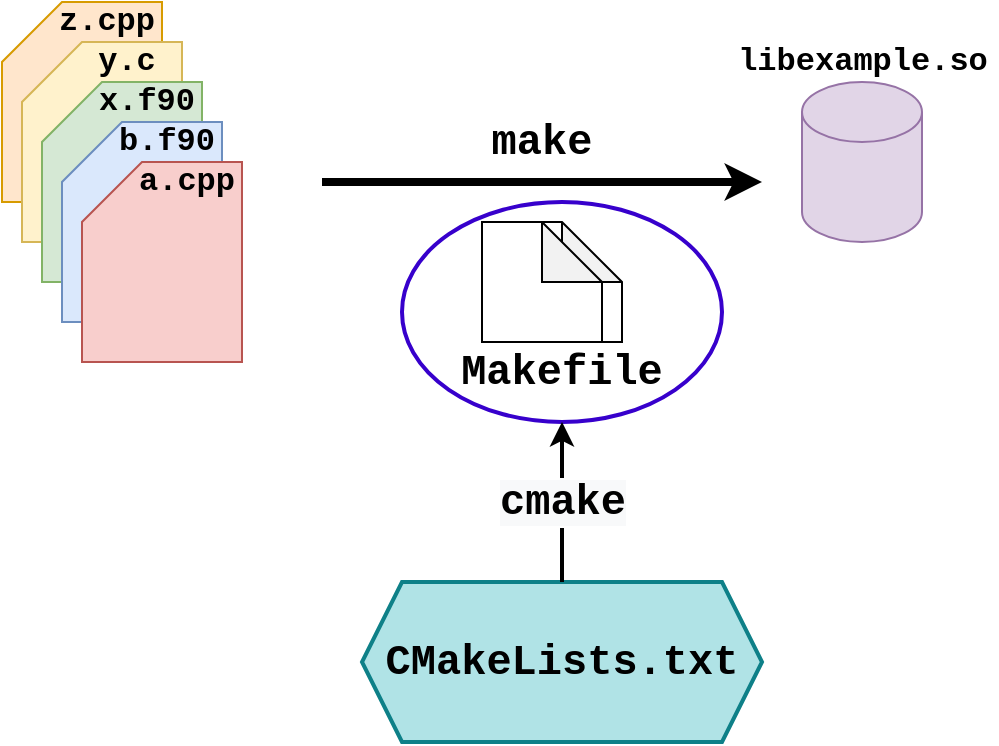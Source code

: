 <mxfile version="14.2.9" type="github">
  <diagram id="INKjwyb-vYpEfY8y4Dvn" name="Page-1">
    <mxGraphModel dx="1520" dy="858" grid="1" gridSize="10" guides="1" tooltips="1" connect="1" arrows="1" fold="1" page="1" pageScale="1" pageWidth="850" pageHeight="1100" math="0" shadow="0">
      <root>
        <mxCell id="0" />
        <mxCell id="1" parent="0" />
        <mxCell id="BVUqEI3EaJjl4weDqBMo-31" value="" style="shape=hexagon;perimeter=hexagonPerimeter2;whiteSpace=wrap;html=1;fixedSize=1;strokeWidth=2;fillColor=#b0e3e6;strokeColor=#0e8088;" parent="1" vertex="1">
          <mxGeometry x="300" y="430" width="200" height="80" as="geometry" />
        </mxCell>
        <mxCell id="BVUqEI3EaJjl4weDqBMo-24" value="" style="ellipse;whiteSpace=wrap;html=1;strokeColor=#3700CC;fontColor=#ffffff;fillColor=none;strokeWidth=2;" parent="1" vertex="1">
          <mxGeometry x="320" y="240" width="160" height="110" as="geometry" />
        </mxCell>
        <mxCell id="BVUqEI3EaJjl4weDqBMo-1" value="" style="shape=card;whiteSpace=wrap;html=1;fillColor=#ffe6cc;strokeColor=#d79b00;" parent="1" vertex="1">
          <mxGeometry x="120" y="140" width="80" height="100" as="geometry" />
        </mxCell>
        <mxCell id="BVUqEI3EaJjl4weDqBMo-2" value="" style="shape=card;whiteSpace=wrap;html=1;fillColor=#fff2cc;strokeColor=#d6b656;" parent="1" vertex="1">
          <mxGeometry x="130" y="160" width="80" height="100" as="geometry" />
        </mxCell>
        <mxCell id="BVUqEI3EaJjl4weDqBMo-3" value="" style="shape=card;whiteSpace=wrap;html=1;fillColor=#d5e8d4;strokeColor=#82b366;" parent="1" vertex="1">
          <mxGeometry x="140" y="180" width="80" height="100" as="geometry" />
        </mxCell>
        <mxCell id="BVUqEI3EaJjl4weDqBMo-4" value="" style="shape=card;whiteSpace=wrap;html=1;fillColor=#dae8fc;strokeColor=#6c8ebf;" parent="1" vertex="1">
          <mxGeometry x="150" y="200" width="80" height="100" as="geometry" />
        </mxCell>
        <mxCell id="BVUqEI3EaJjl4weDqBMo-5" value="" style="shape=card;whiteSpace=wrap;html=1;fillColor=#f8cecc;strokeColor=#b85450;" parent="1" vertex="1">
          <mxGeometry x="160" y="220" width="80" height="100" as="geometry" />
        </mxCell>
        <mxCell id="BVUqEI3EaJjl4weDqBMo-11" value="" style="shape=note;whiteSpace=wrap;html=1;backgroundOutline=1;darkOpacity=0.05;" parent="1" vertex="1">
          <mxGeometry x="370" y="250" width="60" height="60" as="geometry" />
        </mxCell>
        <mxCell id="BVUqEI3EaJjl4weDqBMo-17" value="" style="shape=note;whiteSpace=wrap;html=1;backgroundOutline=1;darkOpacity=0.05;" parent="1" vertex="1">
          <mxGeometry x="360" y="250" width="60" height="60" as="geometry" />
        </mxCell>
        <mxCell id="BVUqEI3EaJjl4weDqBMo-20" value="" style="shape=cylinder3;whiteSpace=wrap;html=1;boundedLbl=1;backgroundOutline=1;size=15;fillColor=#e1d5e7;strokeColor=#9673a6;" parent="1" vertex="1">
          <mxGeometry x="520" y="180" width="60" height="80" as="geometry" />
        </mxCell>
        <mxCell id="BVUqEI3EaJjl4weDqBMo-21" value="" style="endArrow=classic;html=1;strokeWidth=4;" parent="1" edge="1">
          <mxGeometry width="50" height="50" relative="1" as="geometry">
            <mxPoint x="280" y="230" as="sourcePoint" />
            <mxPoint x="500" y="230" as="targetPoint" />
          </mxGeometry>
        </mxCell>
        <mxCell id="BVUqEI3EaJjl4weDqBMo-22" value="&lt;font face=&quot;Courier New&quot; style=&quot;font-size: 21px&quot;&gt;&lt;b&gt;make&lt;/b&gt;&lt;/font&gt;" style="text;html=1;strokeColor=none;fillColor=none;align=center;verticalAlign=middle;whiteSpace=wrap;rounded=0;" parent="1" vertex="1">
          <mxGeometry x="350" y="200" width="80" height="20" as="geometry" />
        </mxCell>
        <mxCell id="BVUqEI3EaJjl4weDqBMo-23" value="&lt;font face=&quot;Courier New&quot; style=&quot;font-size: 21px&quot;&gt;&lt;b&gt;Makefile&lt;/b&gt;&lt;/font&gt;" style="text;html=1;strokeColor=none;fillColor=none;align=center;verticalAlign=middle;whiteSpace=wrap;rounded=0;" parent="1" vertex="1">
          <mxGeometry x="340" y="320" width="120" height="10" as="geometry" />
        </mxCell>
        <mxCell id="BVUqEI3EaJjl4weDqBMo-27" value="&lt;font face=&quot;Courier New&quot; style=&quot;font-size: 21px&quot;&gt;&lt;b&gt;CMakeLists.txt&lt;/b&gt;&lt;/font&gt;" style="text;html=1;strokeColor=none;fillColor=none;align=center;verticalAlign=middle;whiteSpace=wrap;rounded=0;" parent="1" vertex="1">
          <mxGeometry x="340" y="465" width="120" height="10" as="geometry" />
        </mxCell>
        <mxCell id="BVUqEI3EaJjl4weDqBMo-33" value="" style="endArrow=classic;html=1;strokeWidth=2;entryX=0.5;entryY=1;entryDx=0;entryDy=0;" parent="1" target="BVUqEI3EaJjl4weDqBMo-24" edge="1">
          <mxGeometry width="50" height="50" relative="1" as="geometry">
            <mxPoint x="400" y="430" as="sourcePoint" />
            <mxPoint x="450" y="380" as="targetPoint" />
          </mxGeometry>
        </mxCell>
        <mxCell id="BVUqEI3EaJjl4weDqBMo-34" value="&lt;b style=&quot;font-family: &amp;#34;courier new&amp;#34; ; font-size: 21px ; background-color: rgb(248 , 249 , 250)&quot;&gt;cmake&lt;/b&gt;" style="edgeLabel;html=1;align=center;verticalAlign=middle;resizable=0;points=[];" parent="BVUqEI3EaJjl4weDqBMo-33" vertex="1" connectable="0">
          <mxGeometry x="0.425" y="-1" relative="1" as="geometry">
            <mxPoint x="-1" y="17" as="offset" />
          </mxGeometry>
        </mxCell>
        <mxCell id="tW9lE9jyUCI_iE4Is0C6-1" value="&lt;font face=&quot;Courier New&quot; size=&quot;1&quot;&gt;&lt;b style=&quot;font-size: 16px&quot;&gt;libexample.so&lt;/b&gt;&lt;/font&gt;" style="text;html=1;strokeColor=none;fillColor=none;align=center;verticalAlign=middle;whiteSpace=wrap;rounded=0;" vertex="1" parent="1">
          <mxGeometry x="482.5" y="160" width="135" height="20" as="geometry" />
        </mxCell>
        <mxCell id="tW9lE9jyUCI_iE4Is0C6-2" value="&lt;font face=&quot;Courier New&quot; size=&quot;1&quot;&gt;&lt;b style=&quot;font-size: 16px&quot;&gt;b.f90&lt;/b&gt;&lt;/font&gt;" style="text;html=1;strokeColor=none;fillColor=none;align=center;verticalAlign=middle;whiteSpace=wrap;rounded=0;" vertex="1" parent="1">
          <mxGeometry x="175" y="200" width="55" height="20" as="geometry" />
        </mxCell>
        <mxCell id="tW9lE9jyUCI_iE4Is0C6-3" value="&lt;font face=&quot;Courier New&quot; size=&quot;1&quot;&gt;&lt;b style=&quot;font-size: 16px&quot;&gt;a.cpp&lt;/b&gt;&lt;/font&gt;" style="text;html=1;strokeColor=none;fillColor=none;align=center;verticalAlign=middle;whiteSpace=wrap;rounded=0;" vertex="1" parent="1">
          <mxGeometry x="185" y="220" width="55" height="20" as="geometry" />
        </mxCell>
        <mxCell id="tW9lE9jyUCI_iE4Is0C6-5" value="&lt;font face=&quot;Courier New&quot; size=&quot;1&quot;&gt;&lt;b style=&quot;font-size: 16px&quot;&gt;x.f90&lt;/b&gt;&lt;/font&gt;" style="text;html=1;strokeColor=none;fillColor=none;align=center;verticalAlign=middle;whiteSpace=wrap;rounded=0;" vertex="1" parent="1">
          <mxGeometry x="165" y="180" width="55" height="20" as="geometry" />
        </mxCell>
        <mxCell id="tW9lE9jyUCI_iE4Is0C6-6" value="&lt;font face=&quot;Courier New&quot; size=&quot;1&quot;&gt;&lt;b style=&quot;font-size: 16px&quot;&gt;y.c&lt;/b&gt;&lt;/font&gt;" style="text;html=1;strokeColor=none;fillColor=none;align=center;verticalAlign=middle;whiteSpace=wrap;rounded=0;" vertex="1" parent="1">
          <mxGeometry x="155" y="160" width="55" height="20" as="geometry" />
        </mxCell>
        <mxCell id="tW9lE9jyUCI_iE4Is0C6-7" value="&lt;font face=&quot;Courier New&quot; size=&quot;1&quot;&gt;&lt;b style=&quot;font-size: 16px&quot;&gt;z.cpp&lt;/b&gt;&lt;/font&gt;" style="text;html=1;strokeColor=none;fillColor=none;align=center;verticalAlign=middle;whiteSpace=wrap;rounded=0;" vertex="1" parent="1">
          <mxGeometry x="145" y="140" width="55" height="20" as="geometry" />
        </mxCell>
      </root>
    </mxGraphModel>
  </diagram>
</mxfile>
